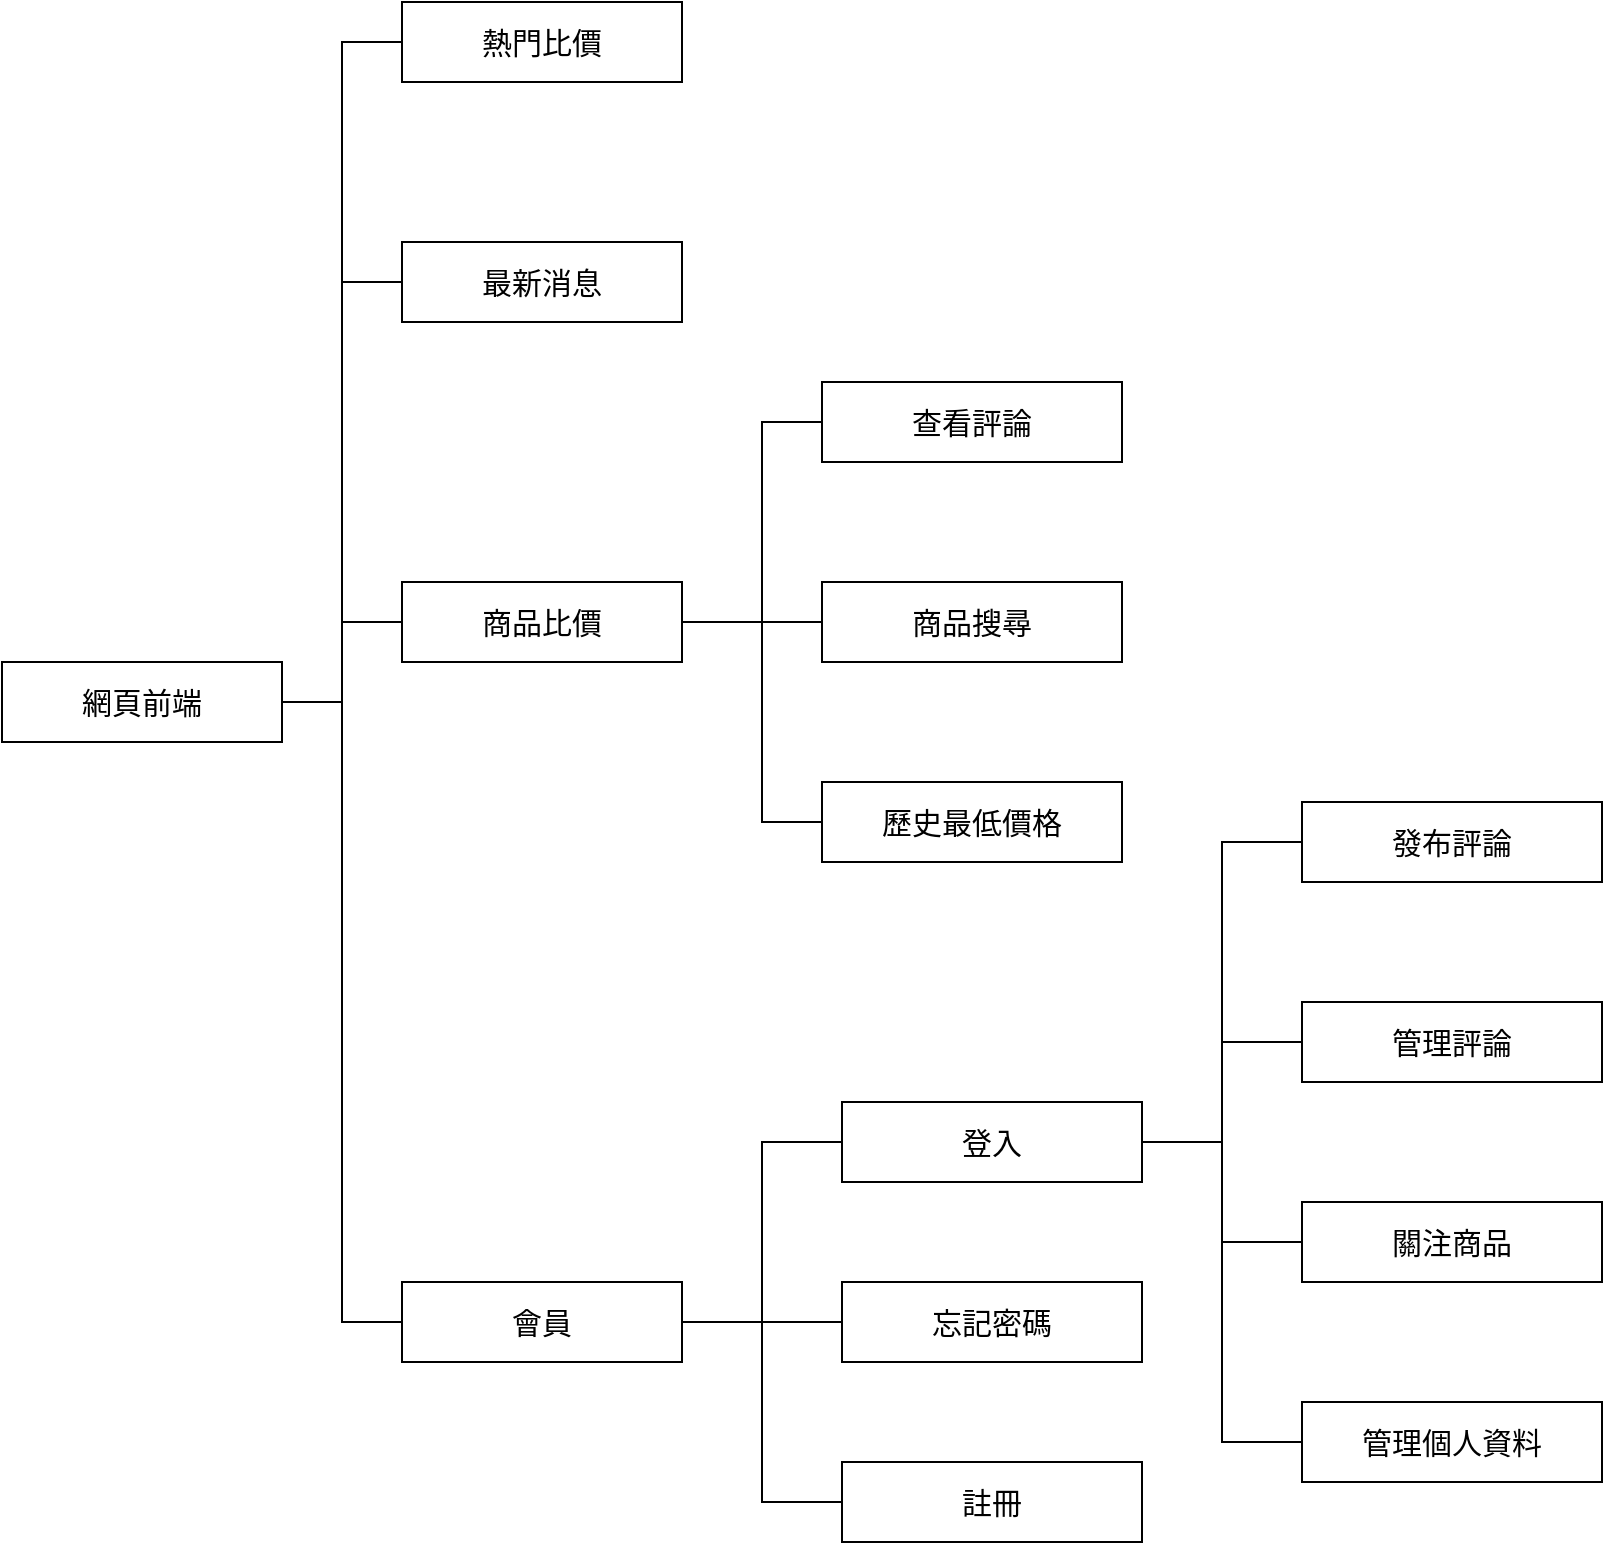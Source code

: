 <mxfile version="21.6.5" type="device">
  <diagram name="Page-1" id="9XgkxOPJ1Qg5XAVmzLsE">
    <mxGraphModel dx="1417" dy="828" grid="1" gridSize="10" guides="1" tooltips="1" connect="1" arrows="1" fold="1" page="1" pageScale="1" pageWidth="827" pageHeight="1169" math="0" shadow="0">
      <root>
        <mxCell id="0" />
        <mxCell id="1" parent="0" />
        <mxCell id="hT5lLDMfbxwhep1I10k3-19" style="edgeStyle=orthogonalEdgeStyle;rounded=0;orthogonalLoop=1;jettySize=auto;html=1;entryX=0;entryY=0.5;entryDx=0;entryDy=0;endArrow=none;endFill=0;" parent="1" source="hT5lLDMfbxwhep1I10k3-1" target="hT5lLDMfbxwhep1I10k3-7" edge="1">
          <mxGeometry relative="1" as="geometry" />
        </mxCell>
        <mxCell id="hT5lLDMfbxwhep1I10k3-20" style="edgeStyle=orthogonalEdgeStyle;rounded=0;orthogonalLoop=1;jettySize=auto;html=1;exitX=1;exitY=0.5;exitDx=0;exitDy=0;entryX=0;entryY=0.5;entryDx=0;entryDy=0;endArrow=none;endFill=0;" parent="1" source="hT5lLDMfbxwhep1I10k3-1" target="hT5lLDMfbxwhep1I10k3-5" edge="1">
          <mxGeometry relative="1" as="geometry" />
        </mxCell>
        <mxCell id="hT5lLDMfbxwhep1I10k3-21" style="edgeStyle=orthogonalEdgeStyle;rounded=0;orthogonalLoop=1;jettySize=auto;html=1;entryX=0;entryY=0.5;entryDx=0;entryDy=0;endArrow=none;endFill=0;" parent="1" source="hT5lLDMfbxwhep1I10k3-1" target="hT5lLDMfbxwhep1I10k3-3" edge="1">
          <mxGeometry relative="1" as="geometry" />
        </mxCell>
        <mxCell id="hT5lLDMfbxwhep1I10k3-22" style="edgeStyle=orthogonalEdgeStyle;rounded=0;orthogonalLoop=1;jettySize=auto;html=1;entryX=0;entryY=0.5;entryDx=0;entryDy=0;endArrow=none;endFill=0;" parent="1" source="hT5lLDMfbxwhep1I10k3-1" target="hT5lLDMfbxwhep1I10k3-2" edge="1">
          <mxGeometry relative="1" as="geometry" />
        </mxCell>
        <mxCell id="hT5lLDMfbxwhep1I10k3-1" value="&lt;font style=&quot;font-size: 15px;&quot;&gt;網頁前端&lt;/font&gt;" style="rounded=0;whiteSpace=wrap;html=1;direction=east;" parent="1" vertex="1">
          <mxGeometry x="20" y="370" width="140" height="40" as="geometry" />
        </mxCell>
        <mxCell id="hT5lLDMfbxwhep1I10k3-23" style="edgeStyle=orthogonalEdgeStyle;rounded=0;orthogonalLoop=1;jettySize=auto;html=1;entryX=0;entryY=0.5;entryDx=0;entryDy=0;endArrow=none;endFill=0;" parent="1" source="hT5lLDMfbxwhep1I10k3-2" target="hT5lLDMfbxwhep1I10k3-16" edge="1">
          <mxGeometry relative="1" as="geometry" />
        </mxCell>
        <mxCell id="hT5lLDMfbxwhep1I10k3-24" style="edgeStyle=orthogonalEdgeStyle;rounded=0;orthogonalLoop=1;jettySize=auto;html=1;entryX=0;entryY=0.5;entryDx=0;entryDy=0;endArrow=none;endFill=0;" parent="1" source="hT5lLDMfbxwhep1I10k3-2" target="hT5lLDMfbxwhep1I10k3-17" edge="1">
          <mxGeometry relative="1" as="geometry" />
        </mxCell>
        <mxCell id="hT5lLDMfbxwhep1I10k3-25" style="edgeStyle=orthogonalEdgeStyle;rounded=0;orthogonalLoop=1;jettySize=auto;html=1;entryX=0;entryY=0.5;entryDx=0;entryDy=0;endArrow=none;endFill=0;" parent="1" source="hT5lLDMfbxwhep1I10k3-2" target="hT5lLDMfbxwhep1I10k3-18" edge="1">
          <mxGeometry relative="1" as="geometry" />
        </mxCell>
        <mxCell id="hT5lLDMfbxwhep1I10k3-2" value="&lt;font style=&quot;font-size: 15px;&quot;&gt;會員&lt;/font&gt;" style="rounded=0;whiteSpace=wrap;html=1;" parent="1" vertex="1">
          <mxGeometry x="220" y="680" width="140" height="40" as="geometry" />
        </mxCell>
        <mxCell id="lgZP7zEah5eKS-OENx6G-3" style="edgeStyle=orthogonalEdgeStyle;rounded=0;orthogonalLoop=1;jettySize=auto;html=1;entryX=0;entryY=0.5;entryDx=0;entryDy=0;endArrow=none;endFill=0;" parent="1" source="hT5lLDMfbxwhep1I10k3-3" target="lgZP7zEah5eKS-OENx6G-1" edge="1">
          <mxGeometry relative="1" as="geometry" />
        </mxCell>
        <mxCell id="lgZP7zEah5eKS-OENx6G-6" style="edgeStyle=orthogonalEdgeStyle;rounded=0;orthogonalLoop=1;jettySize=auto;html=1;entryX=0;entryY=0.5;entryDx=0;entryDy=0;endArrow=none;endFill=0;" parent="1" source="hT5lLDMfbxwhep1I10k3-3" target="lgZP7zEah5eKS-OENx6G-5" edge="1">
          <mxGeometry relative="1" as="geometry">
            <Array as="points">
              <mxPoint x="400" y="350" />
              <mxPoint x="400" y="450" />
            </Array>
          </mxGeometry>
        </mxCell>
        <mxCell id="lgZP7zEah5eKS-OENx6G-9" style="edgeStyle=orthogonalEdgeStyle;rounded=0;orthogonalLoop=1;jettySize=auto;html=1;entryX=0;entryY=0.5;entryDx=0;entryDy=0;endArrow=none;endFill=0;" parent="1" source="hT5lLDMfbxwhep1I10k3-3" target="lgZP7zEah5eKS-OENx6G-8" edge="1">
          <mxGeometry relative="1" as="geometry">
            <Array as="points">
              <mxPoint x="400" y="350" />
              <mxPoint x="400" y="250" />
            </Array>
          </mxGeometry>
        </mxCell>
        <mxCell id="hT5lLDMfbxwhep1I10k3-3" value="&lt;font style=&quot;font-size: 15px;&quot;&gt;商品比價&lt;/font&gt;" style="rounded=0;whiteSpace=wrap;html=1;" parent="1" vertex="1">
          <mxGeometry x="220" y="330" width="140" height="40" as="geometry" />
        </mxCell>
        <mxCell id="hT5lLDMfbxwhep1I10k3-5" value="&lt;font style=&quot;font-size: 15px;&quot;&gt;最新消息&lt;/font&gt;" style="rounded=0;whiteSpace=wrap;html=1;" parent="1" vertex="1">
          <mxGeometry x="220" y="160" width="140" height="40" as="geometry" />
        </mxCell>
        <mxCell id="hT5lLDMfbxwhep1I10k3-6" value="&lt;font style=&quot;font-size: 15px;&quot;&gt;管理個人資料&lt;/font&gt;" style="rounded=0;whiteSpace=wrap;html=1;" parent="1" vertex="1">
          <mxGeometry x="670" y="740" width="150" height="40" as="geometry" />
        </mxCell>
        <mxCell id="hT5lLDMfbxwhep1I10k3-7" value="&lt;font style=&quot;font-size: 15px;&quot;&gt;熱門比價&lt;/font&gt;" style="rounded=0;whiteSpace=wrap;html=1;" parent="1" vertex="1">
          <mxGeometry x="220" y="40" width="140" height="40" as="geometry" />
        </mxCell>
        <mxCell id="hT5lLDMfbxwhep1I10k3-8" value="&lt;font style=&quot;font-size: 15px;&quot;&gt;關注商品&lt;/font&gt;" style="rounded=0;whiteSpace=wrap;html=1;" parent="1" vertex="1">
          <mxGeometry x="670" y="640" width="150" height="40" as="geometry" />
        </mxCell>
        <mxCell id="hT5lLDMfbxwhep1I10k3-26" style="edgeStyle=orthogonalEdgeStyle;rounded=0;orthogonalLoop=1;jettySize=auto;html=1;endArrow=none;endFill=0;" parent="1" source="hT5lLDMfbxwhep1I10k3-16" target="hT5lLDMfbxwhep1I10k3-8" edge="1">
          <mxGeometry relative="1" as="geometry">
            <Array as="points">
              <mxPoint x="630" y="610" />
              <mxPoint x="630" y="660" />
            </Array>
          </mxGeometry>
        </mxCell>
        <mxCell id="hT5lLDMfbxwhep1I10k3-27" style="edgeStyle=orthogonalEdgeStyle;rounded=0;orthogonalLoop=1;jettySize=auto;html=1;entryX=0;entryY=0.5;entryDx=0;entryDy=0;endArrow=none;endFill=0;" parent="1" source="hT5lLDMfbxwhep1I10k3-16" target="hT5lLDMfbxwhep1I10k3-6" edge="1">
          <mxGeometry relative="1" as="geometry">
            <Array as="points">
              <mxPoint x="630" y="610" />
              <mxPoint x="630" y="760" />
            </Array>
          </mxGeometry>
        </mxCell>
        <mxCell id="lgZP7zEah5eKS-OENx6G-19" style="edgeStyle=orthogonalEdgeStyle;rounded=0;orthogonalLoop=1;jettySize=auto;html=1;entryX=0;entryY=0.5;entryDx=0;entryDy=0;endArrow=none;endFill=0;" parent="1" source="hT5lLDMfbxwhep1I10k3-16" target="lgZP7zEah5eKS-OENx6G-10" edge="1">
          <mxGeometry relative="1" as="geometry" />
        </mxCell>
        <mxCell id="TOSuGqh2iNWqacppGsWO-2" style="edgeStyle=orthogonalEdgeStyle;rounded=0;orthogonalLoop=1;jettySize=auto;html=1;entryX=0;entryY=0.5;entryDx=0;entryDy=0;endArrow=none;endFill=0;" edge="1" parent="1" source="hT5lLDMfbxwhep1I10k3-16" target="TOSuGqh2iNWqacppGsWO-1">
          <mxGeometry relative="1" as="geometry" />
        </mxCell>
        <mxCell id="hT5lLDMfbxwhep1I10k3-16" value="&lt;font style=&quot;font-size: 15px;&quot;&gt;登入&lt;/font&gt;" style="rounded=0;whiteSpace=wrap;html=1;" parent="1" vertex="1">
          <mxGeometry x="440" y="590" width="150" height="40" as="geometry" />
        </mxCell>
        <mxCell id="hT5lLDMfbxwhep1I10k3-17" value="&lt;font style=&quot;font-size: 15px;&quot;&gt;忘記密碼&lt;/font&gt;" style="rounded=0;whiteSpace=wrap;html=1;" parent="1" vertex="1">
          <mxGeometry x="440" y="680" width="150" height="40" as="geometry" />
        </mxCell>
        <mxCell id="hT5lLDMfbxwhep1I10k3-18" value="&lt;font style=&quot;font-size: 15px;&quot;&gt;註冊&lt;/font&gt;" style="rounded=0;whiteSpace=wrap;html=1;" parent="1" vertex="1">
          <mxGeometry x="440" y="770" width="150" height="40" as="geometry" />
        </mxCell>
        <mxCell id="lgZP7zEah5eKS-OENx6G-1" value="&lt;font style=&quot;font-size: 15px;&quot;&gt;商品搜尋&lt;/font&gt;" style="rounded=0;whiteSpace=wrap;html=1;" parent="1" vertex="1">
          <mxGeometry x="430" y="330" width="150" height="40" as="geometry" />
        </mxCell>
        <mxCell id="lgZP7zEah5eKS-OENx6G-5" value="&lt;font style=&quot;font-size: 15px;&quot;&gt;歷史最低價格&lt;/font&gt;" style="rounded=0;whiteSpace=wrap;html=1;" parent="1" vertex="1">
          <mxGeometry x="430" y="430" width="150" height="40" as="geometry" />
        </mxCell>
        <mxCell id="lgZP7zEah5eKS-OENx6G-8" value="&lt;span style=&quot;font-size: 15px;&quot;&gt;查看評論&lt;/span&gt;" style="rounded=0;whiteSpace=wrap;html=1;" parent="1" vertex="1">
          <mxGeometry x="430" y="230" width="150" height="40" as="geometry" />
        </mxCell>
        <mxCell id="lgZP7zEah5eKS-OENx6G-10" value="&lt;font style=&quot;font-size: 15px;&quot;&gt;管理評論&lt;/font&gt;" style="rounded=0;whiteSpace=wrap;html=1;" parent="1" vertex="1">
          <mxGeometry x="670" y="540" width="150" height="40" as="geometry" />
        </mxCell>
        <mxCell id="TOSuGqh2iNWqacppGsWO-1" value="&lt;font style=&quot;font-size: 15px;&quot;&gt;發布評論&lt;/font&gt;" style="rounded=0;whiteSpace=wrap;html=1;" vertex="1" parent="1">
          <mxGeometry x="670" y="440" width="150" height="40" as="geometry" />
        </mxCell>
      </root>
    </mxGraphModel>
  </diagram>
</mxfile>
